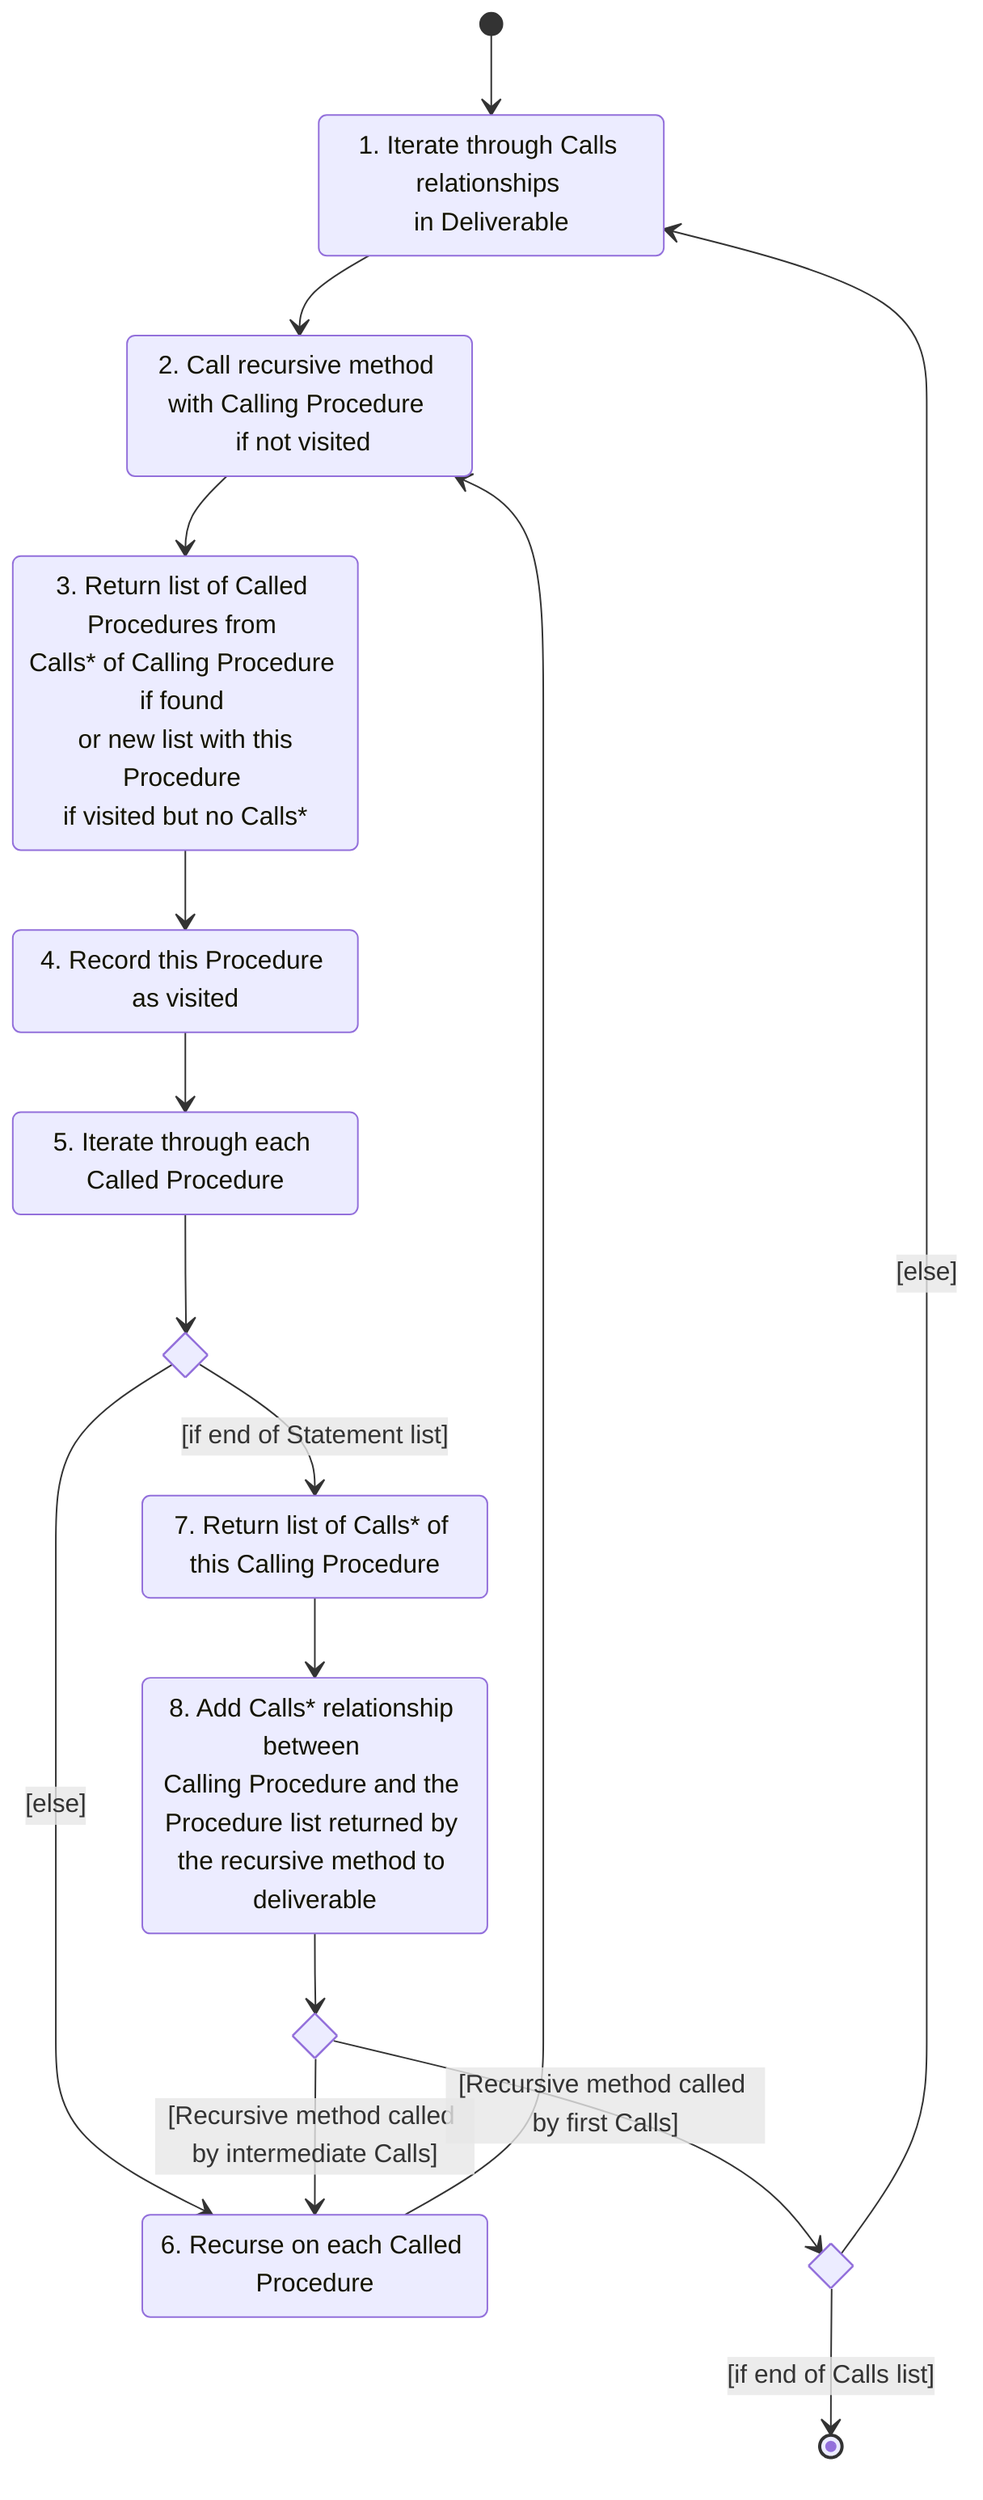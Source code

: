 stateDiagram
  s1: 1. Iterate through Calls relationships <br/>in Deliverable
  s2: 2. Call recursive method with Calling Procedure <br/> if not visited
  s3: 3. Return list of Called Procedures from <br/>Calls* of Calling Procedure if found <br/> or new list with this Procedure <br/>if visited but no Calls*

  s4: 4. Record this Procedure as visited
  s5: 5. Iterate through each Called Procedure
  s6: 6. Recurse on each Called Procedure

  s7: 7. Return list of Calls* of this Calling Procedure
  s8: 8. Add Calls* relationship between <br/>Calling Procedure and the Procedure list returned by <br/>the recursive method to deliverable

  state stmt_if <<choice>>
  state rec_if <<choice>>
  state proc_end <<choice>>

  [*] --> s1
  s1 --> s2
  s2 --> s3
  s3 --> s4
  s4 --> s5
  s5 --> stmt_if


  stmt_if --> s7: [if end of Statement list]
  stmt_if --> s6: [else]
  s6 --> s2
  s7 --> s8
  s8 --> rec_if
  rec_if --> s6: [Recursive method called by intermediate Calls]
  rec_if --> proc_end: [Recursive method called by first Calls]
  proc_end --> s1: [else]
  proc_end --> [*]: [if end of Calls list]